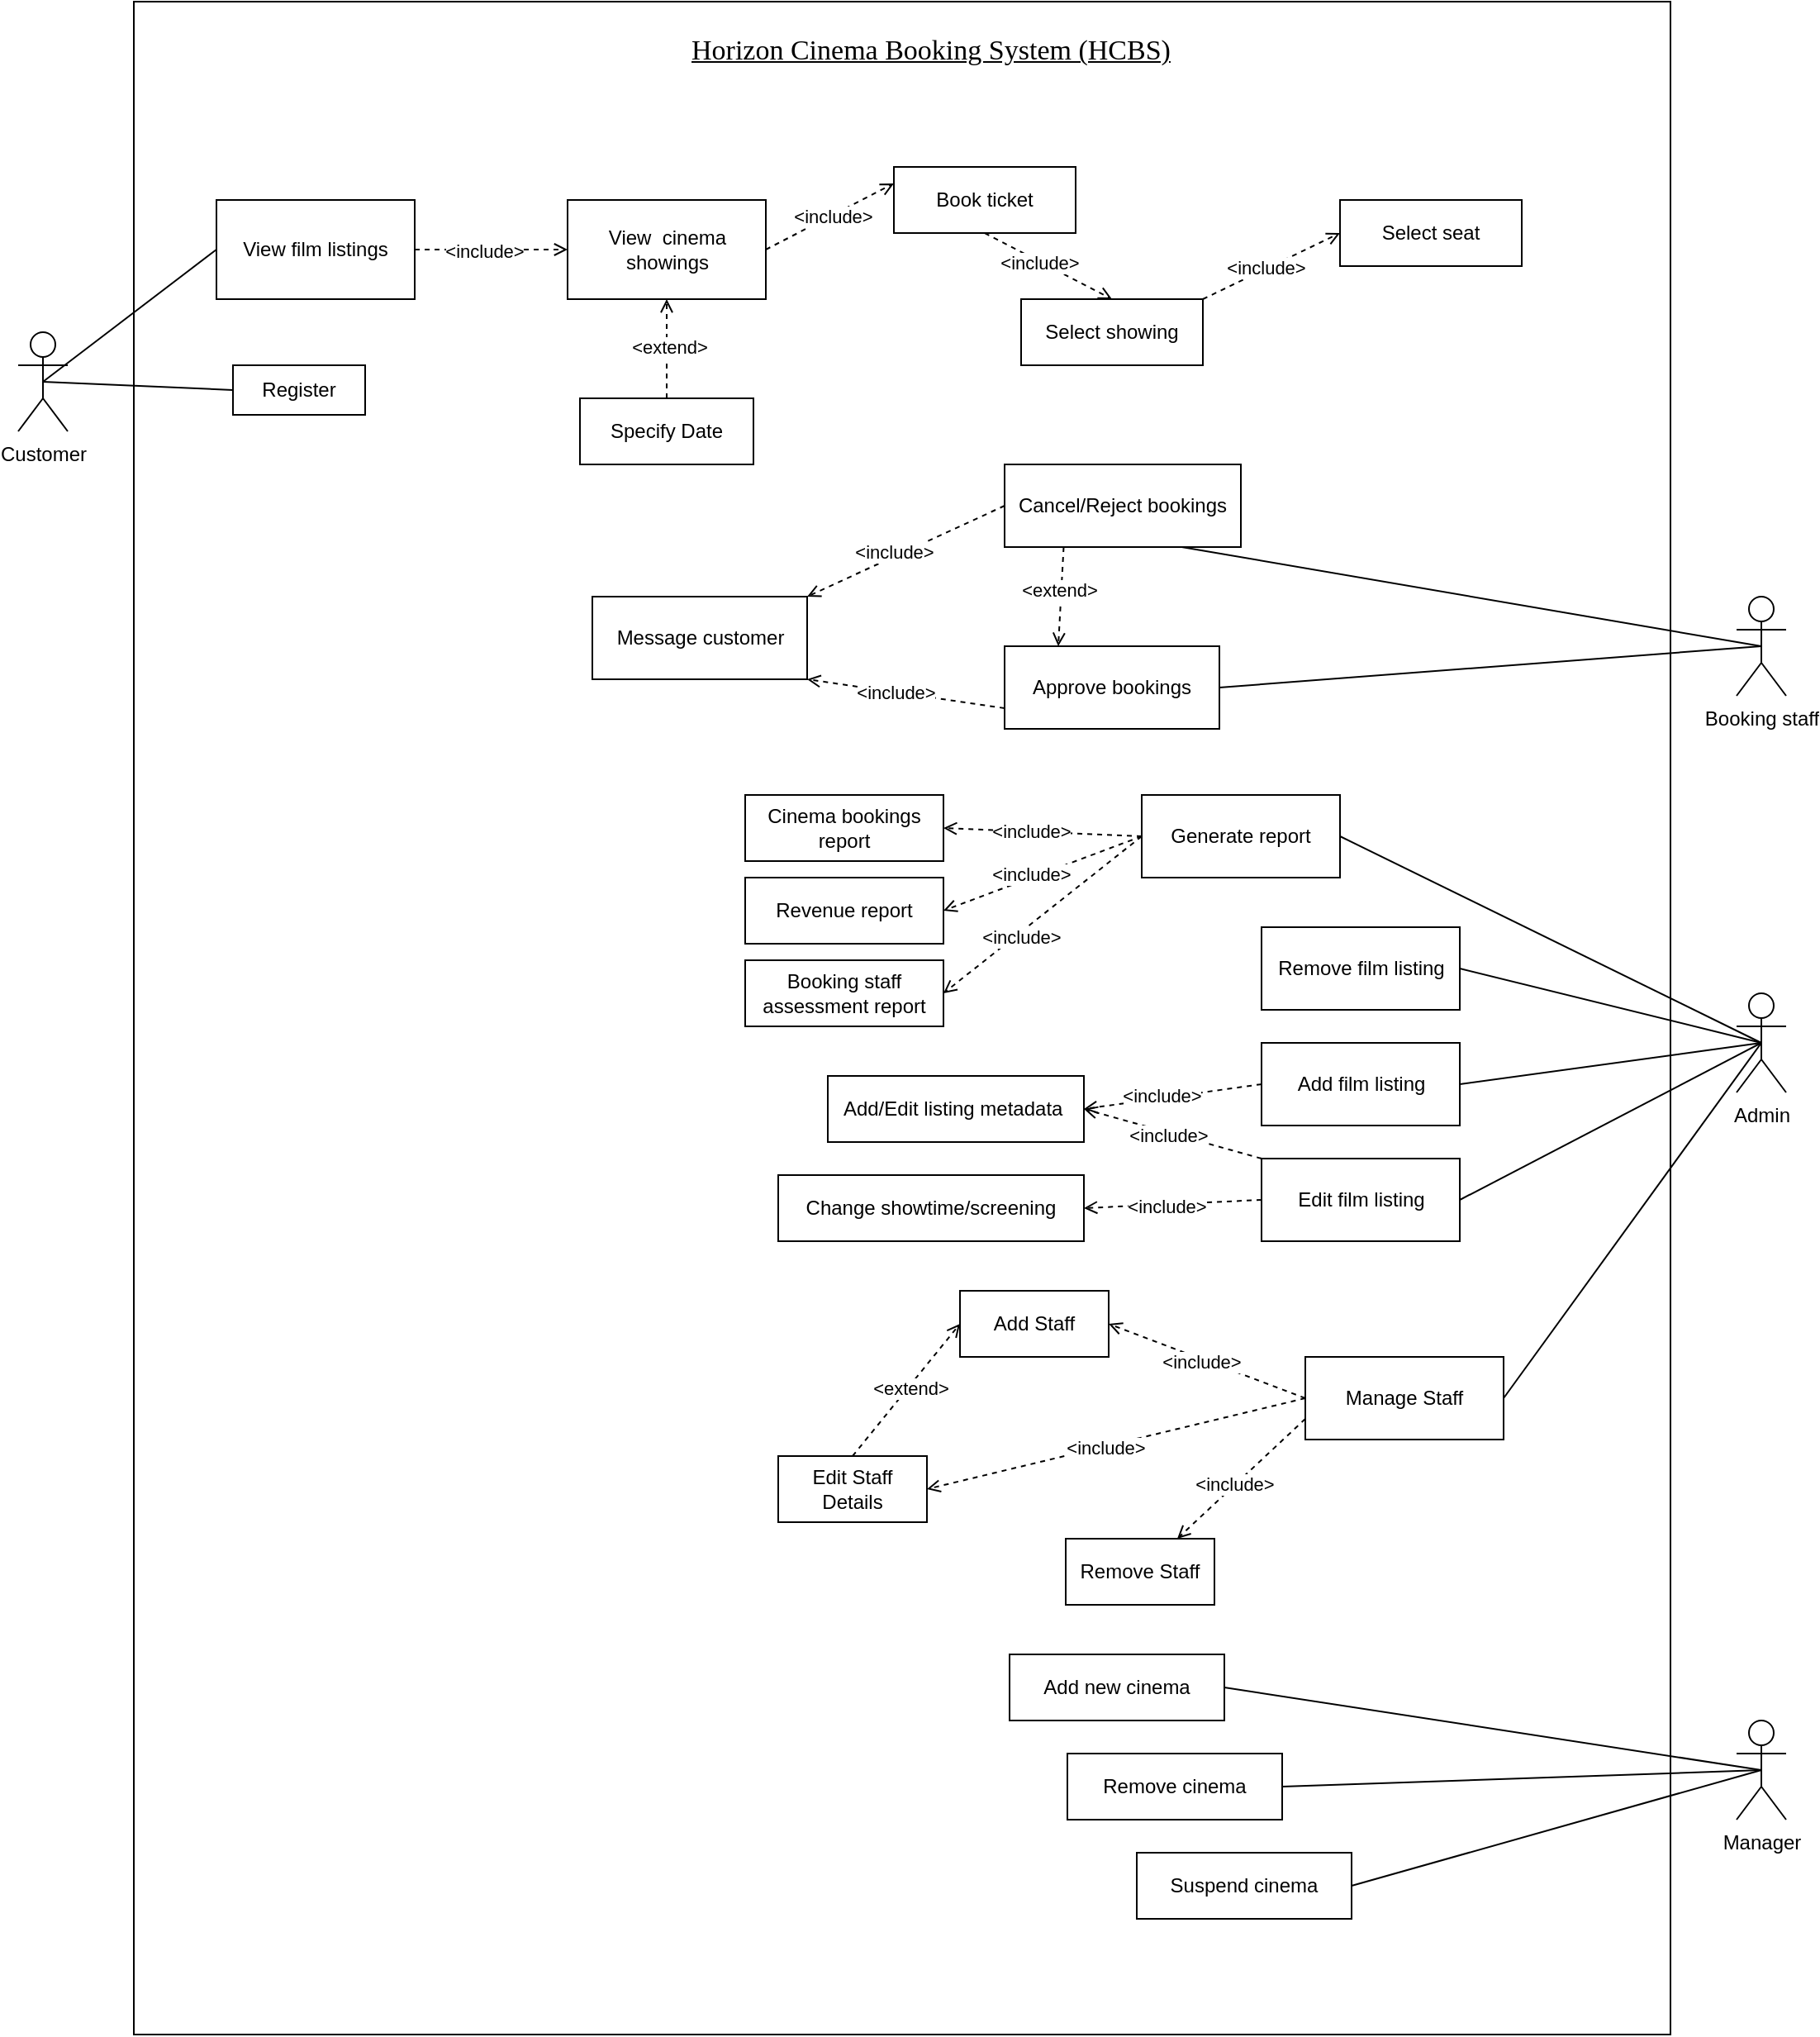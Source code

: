 <mxfile version="22.0.2" type="device">
  <diagram name="Page-1" id="Sa_1n2fV7of1TwYl7uHq">
    <mxGraphModel dx="1480" dy="877" grid="1" gridSize="10" guides="1" tooltips="1" connect="1" arrows="1" fold="1" page="1" pageScale="1" pageWidth="1654" pageHeight="2336" math="0" shadow="0">
      <root>
        <mxCell id="0" />
        <mxCell id="1" parent="0" />
        <mxCell id="8fE-LDlanEfUnEdLLY-_-12" value="" style="rounded=0;whiteSpace=wrap;html=1;fillColor=default;glass=0;shadow=0;allowArrows=0;connectable=0;rotatable=0;cloneable=0;" parent="1" vertex="1">
          <mxGeometry x="180" y="20" width="930" height="1230" as="geometry" />
        </mxCell>
        <mxCell id="3oNsu1S3PnjZd1H6bQ79-2" value="&lt;font style=&quot;font-size: 17px;&quot;&gt;Horizon Cinema Booking System (HCBS)&lt;/font&gt;" style="rounded=0;whiteSpace=wrap;html=1;fontFamily=Times New Roman;fontSize=15;fontStyle=4;fillColor=none;strokeColor=none;" parent="1" vertex="1">
          <mxGeometry x="510" y="20" width="305" height="60" as="geometry" />
        </mxCell>
        <mxCell id="3oNsu1S3PnjZd1H6bQ79-3" value="Customer" style="shape=umlActor;verticalLabelPosition=bottom;verticalAlign=top;html=1;outlineConnect=0;" parent="1" vertex="1">
          <mxGeometry x="110" y="220" width="30" height="60" as="geometry" />
        </mxCell>
        <mxCell id="8fE-LDlanEfUnEdLLY-_-3" value="View film listings" style="rounded=0;whiteSpace=wrap;html=1;" parent="1" vertex="1">
          <mxGeometry x="230" y="140" width="120" height="60" as="geometry" />
        </mxCell>
        <mxCell id="8fE-LDlanEfUnEdLLY-_-4" value="" style="endArrow=none;html=1;rounded=0;entryX=0;entryY=0.5;entryDx=0;entryDy=0;exitX=0.5;exitY=0.5;exitDx=0;exitDy=0;exitPerimeter=0;" parent="1" source="3oNsu1S3PnjZd1H6bQ79-3" target="8fE-LDlanEfUnEdLLY-_-3" edge="1">
          <mxGeometry width="50" height="50" relative="1" as="geometry">
            <mxPoint x="580" y="310" as="sourcePoint" />
            <mxPoint x="630" y="260" as="targetPoint" />
          </mxGeometry>
        </mxCell>
        <mxCell id="8fE-LDlanEfUnEdLLY-_-6" value="View&amp;nbsp; cinema showings" style="rounded=0;whiteSpace=wrap;html=1;" parent="1" vertex="1">
          <mxGeometry x="442.5" y="140" width="120" height="60" as="geometry" />
        </mxCell>
        <mxCell id="8fE-LDlanEfUnEdLLY-_-7" value="" style="html=1;labelBackgroundColor=#ffffff;startArrow=none;startFill=0;startSize=6;endArrow=open;endFill=0;endSize=6;jettySize=auto;orthogonalLoop=1;strokeWidth=1;dashed=1;fontSize=14;rounded=0;entryX=0;entryY=0.5;entryDx=0;entryDy=0;exitX=1;exitY=0.5;exitDx=0;exitDy=0;" parent="1" source="8fE-LDlanEfUnEdLLY-_-3" target="8fE-LDlanEfUnEdLLY-_-6" edge="1">
          <mxGeometry width="60" height="60" relative="1" as="geometry">
            <mxPoint x="580" y="320" as="sourcePoint" />
            <mxPoint x="640" y="260" as="targetPoint" />
          </mxGeometry>
        </mxCell>
        <mxCell id="8fE-LDlanEfUnEdLLY-_-8" value="&amp;lt;include&amp;gt;" style="edgeLabel;html=1;align=center;verticalAlign=middle;resizable=0;points=[];rotation=0;" parent="8fE-LDlanEfUnEdLLY-_-7" vertex="1" connectable="0">
          <mxGeometry x="0.034" y="-1" relative="1" as="geometry">
            <mxPoint x="-6" as="offset" />
          </mxGeometry>
        </mxCell>
        <mxCell id="8fE-LDlanEfUnEdLLY-_-14" value="Book ticket" style="rounded=0;whiteSpace=wrap;html=1;" parent="1" vertex="1">
          <mxGeometry x="640" y="120" width="110" height="40" as="geometry" />
        </mxCell>
        <mxCell id="8fE-LDlanEfUnEdLLY-_-15" value="" style="html=1;labelBackgroundColor=#ffffff;startArrow=none;startFill=0;startSize=6;endArrow=open;endFill=0;endSize=6;jettySize=auto;orthogonalLoop=1;strokeWidth=1;dashed=1;fontSize=14;rounded=0;entryX=0;entryY=0.25;entryDx=0;entryDy=0;exitX=1;exitY=0.5;exitDx=0;exitDy=0;" parent="1" source="8fE-LDlanEfUnEdLLY-_-6" target="8fE-LDlanEfUnEdLLY-_-14" edge="1">
          <mxGeometry width="60" height="60" relative="1" as="geometry">
            <mxPoint x="730" y="160" as="sourcePoint" />
            <mxPoint x="660" y="170" as="targetPoint" />
          </mxGeometry>
        </mxCell>
        <mxCell id="8fE-LDlanEfUnEdLLY-_-16" value="&amp;lt;include&amp;gt;" style="edgeLabel;html=1;align=center;verticalAlign=middle;resizable=0;points=[];" parent="8fE-LDlanEfUnEdLLY-_-15" vertex="1" connectable="0">
          <mxGeometry x="0.034" y="-1" relative="1" as="geometry">
            <mxPoint as="offset" />
          </mxGeometry>
        </mxCell>
        <mxCell id="8fE-LDlanEfUnEdLLY-_-17" value="Specify Date" style="rounded=0;whiteSpace=wrap;html=1;" parent="1" vertex="1">
          <mxGeometry x="450" y="260" width="105" height="40" as="geometry" />
        </mxCell>
        <mxCell id="8fE-LDlanEfUnEdLLY-_-18" value="" style="html=1;labelBackgroundColor=#ffffff;startArrow=none;startFill=0;startSize=6;endArrow=open;endFill=0;endSize=6;jettySize=auto;orthogonalLoop=1;strokeWidth=1;dashed=1;fontSize=14;rounded=0;exitX=0.5;exitY=0;exitDx=0;exitDy=0;entryX=0.5;entryY=1;entryDx=0;entryDy=0;" parent="1" source="8fE-LDlanEfUnEdLLY-_-17" target="8fE-LDlanEfUnEdLLY-_-6" edge="1">
          <mxGeometry width="60" height="60" relative="1" as="geometry">
            <mxPoint x="310" y="345" as="sourcePoint" />
            <mxPoint x="480" y="230" as="targetPoint" />
          </mxGeometry>
        </mxCell>
        <mxCell id="8fE-LDlanEfUnEdLLY-_-19" value="&amp;lt;extend&amp;gt;" style="edgeLabel;html=1;align=center;verticalAlign=middle;resizable=0;points=[];rotation=0;" parent="8fE-LDlanEfUnEdLLY-_-18" vertex="1" connectable="0">
          <mxGeometry x="0.034" y="-1" relative="1" as="geometry">
            <mxPoint as="offset" />
          </mxGeometry>
        </mxCell>
        <mxCell id="8fE-LDlanEfUnEdLLY-_-20" value="Select showing" style="rounded=0;whiteSpace=wrap;html=1;" parent="1" vertex="1">
          <mxGeometry x="717" y="200" width="110" height="40" as="geometry" />
        </mxCell>
        <mxCell id="8fE-LDlanEfUnEdLLY-_-21" value="" style="html=1;labelBackgroundColor=#ffffff;startArrow=none;startFill=0;startSize=6;endArrow=open;endFill=0;endSize=6;jettySize=auto;orthogonalLoop=1;strokeWidth=1;dashed=1;fontSize=14;rounded=0;entryX=0.5;entryY=0;entryDx=0;entryDy=0;exitX=0.5;exitY=1;exitDx=0;exitDy=0;" parent="1" source="8fE-LDlanEfUnEdLLY-_-14" target="8fE-LDlanEfUnEdLLY-_-20" edge="1">
          <mxGeometry width="60" height="60" relative="1" as="geometry">
            <mxPoint x="550" y="210" as="sourcePoint" />
            <mxPoint x="640" y="180" as="targetPoint" />
          </mxGeometry>
        </mxCell>
        <mxCell id="8fE-LDlanEfUnEdLLY-_-22" value="&amp;lt;include&amp;gt;" style="edgeLabel;html=1;align=center;verticalAlign=middle;resizable=0;points=[];" parent="8fE-LDlanEfUnEdLLY-_-21" vertex="1" connectable="0">
          <mxGeometry x="0.034" y="-1" relative="1" as="geometry">
            <mxPoint x="-7" y="-4" as="offset" />
          </mxGeometry>
        </mxCell>
        <mxCell id="8fE-LDlanEfUnEdLLY-_-23" value="Select seat" style="rounded=0;whiteSpace=wrap;html=1;" parent="1" vertex="1">
          <mxGeometry x="910" y="140" width="110" height="40" as="geometry" />
        </mxCell>
        <mxCell id="8fE-LDlanEfUnEdLLY-_-24" value="" style="html=1;labelBackgroundColor=#ffffff;startArrow=none;startFill=0;startSize=6;endArrow=open;endFill=0;endSize=6;jettySize=auto;orthogonalLoop=1;strokeWidth=1;dashed=1;fontSize=14;rounded=0;entryX=0;entryY=0.5;entryDx=0;entryDy=0;exitX=1;exitY=0;exitDx=0;exitDy=0;" parent="1" source="8fE-LDlanEfUnEdLLY-_-20" target="8fE-LDlanEfUnEdLLY-_-23" edge="1">
          <mxGeometry width="60" height="60" relative="1" as="geometry">
            <mxPoint x="730" y="180" as="sourcePoint" />
            <mxPoint x="810" y="140" as="targetPoint" />
          </mxGeometry>
        </mxCell>
        <mxCell id="8fE-LDlanEfUnEdLLY-_-25" value="&amp;lt;include&amp;gt;" style="edgeLabel;html=1;align=center;verticalAlign=middle;resizable=0;points=[];" parent="8fE-LDlanEfUnEdLLY-_-24" vertex="1" connectable="0">
          <mxGeometry x="0.034" y="-1" relative="1" as="geometry">
            <mxPoint x="-5" as="offset" />
          </mxGeometry>
        </mxCell>
        <mxCell id="8fE-LDlanEfUnEdLLY-_-26" value="Admin" style="shape=umlActor;verticalLabelPosition=bottom;verticalAlign=top;html=1;outlineConnect=0;" parent="1" vertex="1">
          <mxGeometry x="1150" y="620" width="30" height="60" as="geometry" />
        </mxCell>
        <mxCell id="8fE-LDlanEfUnEdLLY-_-29" value="Remove film listing" style="rounded=0;whiteSpace=wrap;html=1;" parent="1" vertex="1">
          <mxGeometry x="862.5" y="580" width="120" height="50" as="geometry" />
        </mxCell>
        <mxCell id="8fE-LDlanEfUnEdLLY-_-30" value="" style="endArrow=none;html=1;rounded=0;entryX=1;entryY=0.5;entryDx=0;entryDy=0;exitX=0.5;exitY=0.5;exitDx=0;exitDy=0;exitPerimeter=0;" parent="1" source="8fE-LDlanEfUnEdLLY-_-26" target="8fE-LDlanEfUnEdLLY-_-29" edge="1">
          <mxGeometry width="50" height="50" relative="1" as="geometry">
            <mxPoint x="150" y="249" as="sourcePoint" />
            <mxPoint x="240" y="180" as="targetPoint" />
          </mxGeometry>
        </mxCell>
        <mxCell id="8fE-LDlanEfUnEdLLY-_-31" value="Add film listing" style="rounded=0;whiteSpace=wrap;html=1;" parent="1" vertex="1">
          <mxGeometry x="862.5" y="650" width="120" height="50" as="geometry" />
        </mxCell>
        <mxCell id="8fE-LDlanEfUnEdLLY-_-32" value="" style="endArrow=none;html=1;rounded=0;entryX=1;entryY=0.5;entryDx=0;entryDy=0;exitX=0.5;exitY=0.5;exitDx=0;exitDy=0;exitPerimeter=0;" parent="1" source="8fE-LDlanEfUnEdLLY-_-26" target="8fE-LDlanEfUnEdLLY-_-31" edge="1">
          <mxGeometry width="50" height="50" relative="1" as="geometry">
            <mxPoint x="1160" y="391" as="sourcePoint" />
            <mxPoint x="1000" y="345" as="targetPoint" />
          </mxGeometry>
        </mxCell>
        <mxCell id="8fE-LDlanEfUnEdLLY-_-33" value="Edit film listing" style="rounded=0;whiteSpace=wrap;html=1;" parent="1" vertex="1">
          <mxGeometry x="862.5" y="720" width="120" height="50" as="geometry" />
        </mxCell>
        <mxCell id="8fE-LDlanEfUnEdLLY-_-34" value="" style="endArrow=none;html=1;rounded=0;entryX=1;entryY=0.5;entryDx=0;entryDy=0;exitX=0.5;exitY=0.5;exitDx=0;exitDy=0;exitPerimeter=0;" parent="1" source="8fE-LDlanEfUnEdLLY-_-26" target="8fE-LDlanEfUnEdLLY-_-33" edge="1">
          <mxGeometry width="50" height="50" relative="1" as="geometry">
            <mxPoint x="1170" y="392" as="sourcePoint" />
            <mxPoint x="1000" y="415" as="targetPoint" />
          </mxGeometry>
        </mxCell>
        <mxCell id="8fE-LDlanEfUnEdLLY-_-35" value="Add/Edit listing metadata&amp;nbsp;" style="rounded=0;whiteSpace=wrap;html=1;" parent="1" vertex="1">
          <mxGeometry x="600" y="670" width="155" height="40" as="geometry" />
        </mxCell>
        <mxCell id="8fE-LDlanEfUnEdLLY-_-36" value="" style="html=1;labelBackgroundColor=#ffffff;startArrow=none;startFill=0;startSize=6;endArrow=open;endFill=0;endSize=6;jettySize=auto;orthogonalLoop=1;strokeWidth=1;dashed=1;fontSize=14;rounded=0;entryX=1;entryY=0.5;entryDx=0;entryDy=0;exitX=0;exitY=0;exitDx=0;exitDy=0;" parent="1" source="8fE-LDlanEfUnEdLLY-_-33" target="8fE-LDlanEfUnEdLLY-_-35" edge="1">
          <mxGeometry width="60" height="60" relative="1" as="geometry">
            <mxPoint x="837" y="260" as="sourcePoint" />
            <mxPoint x="920" y="200" as="targetPoint" />
          </mxGeometry>
        </mxCell>
        <mxCell id="8fE-LDlanEfUnEdLLY-_-37" value="&amp;lt;include&amp;gt;" style="edgeLabel;html=1;align=center;verticalAlign=middle;resizable=0;points=[];" parent="8fE-LDlanEfUnEdLLY-_-36" vertex="1" connectable="0">
          <mxGeometry x="0.034" y="-1" relative="1" as="geometry">
            <mxPoint x="-2" y="2" as="offset" />
          </mxGeometry>
        </mxCell>
        <mxCell id="8fE-LDlanEfUnEdLLY-_-38" value="" style="html=1;labelBackgroundColor=#ffffff;startArrow=none;startFill=0;startSize=6;endArrow=open;endFill=0;endSize=6;jettySize=auto;orthogonalLoop=1;strokeWidth=1;dashed=1;fontSize=14;rounded=0;entryX=1;entryY=0.5;entryDx=0;entryDy=0;exitX=0;exitY=0.5;exitDx=0;exitDy=0;" parent="1" source="8fE-LDlanEfUnEdLLY-_-31" target="8fE-LDlanEfUnEdLLY-_-35" edge="1">
          <mxGeometry width="60" height="60" relative="1" as="geometry">
            <mxPoint x="880" y="505" as="sourcePoint" />
            <mxPoint x="755" y="430" as="targetPoint" />
          </mxGeometry>
        </mxCell>
        <mxCell id="8fE-LDlanEfUnEdLLY-_-39" value="&amp;lt;include&amp;gt;" style="edgeLabel;html=1;align=center;verticalAlign=middle;resizable=0;points=[];" parent="8fE-LDlanEfUnEdLLY-_-38" vertex="1" connectable="0">
          <mxGeometry x="0.034" y="-1" relative="1" as="geometry">
            <mxPoint x="-5" as="offset" />
          </mxGeometry>
        </mxCell>
        <mxCell id="8fE-LDlanEfUnEdLLY-_-40" value="Generate report" style="rounded=0;whiteSpace=wrap;html=1;" parent="1" vertex="1">
          <mxGeometry x="790" y="500" width="120" height="50" as="geometry" />
        </mxCell>
        <mxCell id="8fE-LDlanEfUnEdLLY-_-41" value="" style="endArrow=none;html=1;rounded=0;entryX=1;entryY=0.5;entryDx=0;entryDy=0;exitX=0.5;exitY=0.5;exitDx=0;exitDy=0;exitPerimeter=0;" parent="1" source="8fE-LDlanEfUnEdLLY-_-26" target="8fE-LDlanEfUnEdLLY-_-40" edge="1">
          <mxGeometry width="50" height="50" relative="1" as="geometry">
            <mxPoint x="1000" y="380" as="sourcePoint" />
            <mxPoint x="1000" y="485" as="targetPoint" />
          </mxGeometry>
        </mxCell>
        <mxCell id="8fE-LDlanEfUnEdLLY-_-42" value="Cinema bookings report" style="rounded=0;whiteSpace=wrap;html=1;" parent="1" vertex="1">
          <mxGeometry x="550" y="500" width="120" height="40" as="geometry" />
        </mxCell>
        <mxCell id="8fE-LDlanEfUnEdLLY-_-43" value="Revenue report" style="rounded=0;whiteSpace=wrap;html=1;" parent="1" vertex="1">
          <mxGeometry x="550" y="550" width="120" height="40" as="geometry" />
        </mxCell>
        <mxCell id="8fE-LDlanEfUnEdLLY-_-44" value="Booking staff assessment report" style="rounded=0;whiteSpace=wrap;html=1;" parent="1" vertex="1">
          <mxGeometry x="550" y="600" width="120" height="40" as="geometry" />
        </mxCell>
        <mxCell id="8fE-LDlanEfUnEdLLY-_-45" value="" style="html=1;labelBackgroundColor=#ffffff;startArrow=none;startFill=0;startSize=6;endArrow=open;endFill=0;endSize=6;jettySize=auto;orthogonalLoop=1;strokeWidth=1;dashed=1;fontSize=14;rounded=0;entryX=1;entryY=0.5;entryDx=0;entryDy=0;exitX=0;exitY=0.5;exitDx=0;exitDy=0;" parent="1" source="8fE-LDlanEfUnEdLLY-_-40" target="8fE-LDlanEfUnEdLLY-_-42" edge="1">
          <mxGeometry width="60" height="60" relative="1" as="geometry">
            <mxPoint x="837" y="260" as="sourcePoint" />
            <mxPoint x="920" y="200" as="targetPoint" />
          </mxGeometry>
        </mxCell>
        <mxCell id="8fE-LDlanEfUnEdLLY-_-46" value="&amp;lt;include&amp;gt;" style="edgeLabel;html=1;align=center;verticalAlign=middle;resizable=0;points=[];" parent="8fE-LDlanEfUnEdLLY-_-45" vertex="1" connectable="0">
          <mxGeometry x="0.034" y="-1" relative="1" as="geometry">
            <mxPoint x="-5" as="offset" />
          </mxGeometry>
        </mxCell>
        <mxCell id="8fE-LDlanEfUnEdLLY-_-47" value="" style="html=1;labelBackgroundColor=#ffffff;startArrow=none;startFill=0;startSize=6;endArrow=open;endFill=0;endSize=6;jettySize=auto;orthogonalLoop=1;strokeWidth=1;dashed=1;fontSize=14;rounded=0;entryX=1;entryY=0.5;entryDx=0;entryDy=0;exitX=0;exitY=0.5;exitDx=0;exitDy=0;" parent="1" source="8fE-LDlanEfUnEdLLY-_-40" target="8fE-LDlanEfUnEdLLY-_-43" edge="1">
          <mxGeometry width="60" height="60" relative="1" as="geometry">
            <mxPoint x="880" y="355" as="sourcePoint" />
            <mxPoint x="760" y="355" as="targetPoint" />
          </mxGeometry>
        </mxCell>
        <mxCell id="8fE-LDlanEfUnEdLLY-_-48" value="&amp;lt;include&amp;gt;" style="edgeLabel;html=1;align=center;verticalAlign=middle;resizable=0;points=[];" parent="8fE-LDlanEfUnEdLLY-_-47" vertex="1" connectable="0">
          <mxGeometry x="0.034" y="-1" relative="1" as="geometry">
            <mxPoint x="-5" as="offset" />
          </mxGeometry>
        </mxCell>
        <mxCell id="8fE-LDlanEfUnEdLLY-_-49" value="" style="html=1;labelBackgroundColor=#ffffff;startArrow=none;startFill=0;startSize=6;endArrow=open;endFill=0;endSize=6;jettySize=auto;orthogonalLoop=1;strokeWidth=1;dashed=1;fontSize=14;rounded=0;entryX=1;entryY=0.5;entryDx=0;entryDy=0;exitX=0;exitY=0.5;exitDx=0;exitDy=0;" parent="1" source="8fE-LDlanEfUnEdLLY-_-40" target="8fE-LDlanEfUnEdLLY-_-44" edge="1">
          <mxGeometry width="60" height="60" relative="1" as="geometry">
            <mxPoint x="880" y="355" as="sourcePoint" />
            <mxPoint x="760" y="405" as="targetPoint" />
          </mxGeometry>
        </mxCell>
        <mxCell id="8fE-LDlanEfUnEdLLY-_-50" value="&amp;lt;include&amp;gt;" style="edgeLabel;html=1;align=center;verticalAlign=middle;resizable=0;points=[];" parent="8fE-LDlanEfUnEdLLY-_-49" vertex="1" connectable="0">
          <mxGeometry x="0.034" y="-1" relative="1" as="geometry">
            <mxPoint x="-11" y="12" as="offset" />
          </mxGeometry>
        </mxCell>
        <mxCell id="8fE-LDlanEfUnEdLLY-_-52" value="Manager" style="shape=umlActor;verticalLabelPosition=bottom;verticalAlign=top;html=1;outlineConnect=0;" parent="1" vertex="1">
          <mxGeometry x="1150" y="1060" width="30" height="60" as="geometry" />
        </mxCell>
        <mxCell id="8fE-LDlanEfUnEdLLY-_-53" value="Approve bookings" style="rounded=0;whiteSpace=wrap;html=1;" parent="1" vertex="1">
          <mxGeometry x="707" y="410" width="130" height="50" as="geometry" />
        </mxCell>
        <mxCell id="8fE-LDlanEfUnEdLLY-_-54" value="" style="endArrow=none;html=1;rounded=0;entryX=1;entryY=0.5;entryDx=0;entryDy=0;exitX=0.5;exitY=0.5;exitDx=0;exitDy=0;exitPerimeter=0;" parent="1" source="8fE-LDlanEfUnEdLLY-_-72" target="8fE-LDlanEfUnEdLLY-_-53" edge="1">
          <mxGeometry width="50" height="50" relative="1" as="geometry">
            <mxPoint x="1160" y="540" as="sourcePoint" />
            <mxPoint x="920" y="535" as="targetPoint" />
          </mxGeometry>
        </mxCell>
        <mxCell id="8fE-LDlanEfUnEdLLY-_-56" value="Cancel/Reject bookings" style="rounded=0;whiteSpace=wrap;html=1;" parent="1" vertex="1">
          <mxGeometry x="707" y="300" width="143" height="50" as="geometry" />
        </mxCell>
        <mxCell id="8fE-LDlanEfUnEdLLY-_-59" value="" style="endArrow=none;html=1;rounded=0;entryX=0.75;entryY=1;entryDx=0;entryDy=0;exitX=0.5;exitY=0.5;exitDx=0;exitDy=0;exitPerimeter=0;" parent="1" source="8fE-LDlanEfUnEdLLY-_-72" target="8fE-LDlanEfUnEdLLY-_-56" edge="1">
          <mxGeometry width="50" height="50" relative="1" as="geometry">
            <mxPoint x="1188" y="640" as="sourcePoint" />
            <mxPoint x="847" y="435" as="targetPoint" />
          </mxGeometry>
        </mxCell>
        <mxCell id="8fE-LDlanEfUnEdLLY-_-60" value="" style="html=1;labelBackgroundColor=#ffffff;startArrow=none;startFill=0;startSize=6;endArrow=open;endFill=0;endSize=6;jettySize=auto;orthogonalLoop=1;strokeWidth=1;dashed=1;fontSize=14;rounded=0;exitX=0.25;exitY=1;exitDx=0;exitDy=0;entryX=0.25;entryY=0;entryDx=0;entryDy=0;" parent="1" source="8fE-LDlanEfUnEdLLY-_-56" target="8fE-LDlanEfUnEdLLY-_-53" edge="1">
          <mxGeometry width="60" height="60" relative="1" as="geometry">
            <mxPoint x="520" y="270" as="sourcePoint" />
            <mxPoint x="520" y="210" as="targetPoint" />
          </mxGeometry>
        </mxCell>
        <mxCell id="8fE-LDlanEfUnEdLLY-_-61" value="&amp;lt;extend&amp;gt;" style="edgeLabel;html=1;align=center;verticalAlign=middle;resizable=0;points=[];rotation=0;" parent="8fE-LDlanEfUnEdLLY-_-60" vertex="1" connectable="0">
          <mxGeometry x="0.034" y="-1" relative="1" as="geometry">
            <mxPoint y="-5" as="offset" />
          </mxGeometry>
        </mxCell>
        <mxCell id="8fE-LDlanEfUnEdLLY-_-62" value="Message customer" style="rounded=0;whiteSpace=wrap;html=1;" parent="1" vertex="1">
          <mxGeometry x="457.5" y="380" width="130" height="50" as="geometry" />
        </mxCell>
        <mxCell id="8fE-LDlanEfUnEdLLY-_-65" value="" style="html=1;labelBackgroundColor=#ffffff;startArrow=none;startFill=0;startSize=6;endArrow=open;endFill=0;endSize=6;jettySize=auto;orthogonalLoop=1;strokeWidth=1;dashed=1;fontSize=14;rounded=0;entryX=1;entryY=1;entryDx=0;entryDy=0;exitX=0;exitY=0.75;exitDx=0;exitDy=0;" parent="1" source="8fE-LDlanEfUnEdLLY-_-53" target="8fE-LDlanEfUnEdLLY-_-62" edge="1">
          <mxGeometry width="60" height="60" relative="1" as="geometry">
            <mxPoint x="707" y="460" as="sourcePoint" />
            <mxPoint x="680" y="530" as="targetPoint" />
          </mxGeometry>
        </mxCell>
        <mxCell id="8fE-LDlanEfUnEdLLY-_-66" value="&amp;lt;include&amp;gt;" style="edgeLabel;html=1;align=center;verticalAlign=middle;resizable=0;points=[];" parent="8fE-LDlanEfUnEdLLY-_-65" vertex="1" connectable="0">
          <mxGeometry x="0.034" y="-1" relative="1" as="geometry">
            <mxPoint x="-5" as="offset" />
          </mxGeometry>
        </mxCell>
        <mxCell id="8fE-LDlanEfUnEdLLY-_-67" value="" style="html=1;labelBackgroundColor=#ffffff;startArrow=none;startFill=0;startSize=6;endArrow=open;endFill=0;endSize=6;jettySize=auto;orthogonalLoop=1;strokeWidth=1;dashed=1;fontSize=14;rounded=0;entryX=1;entryY=0;entryDx=0;entryDy=0;exitX=0;exitY=0.5;exitDx=0;exitDy=0;" parent="1" source="8fE-LDlanEfUnEdLLY-_-56" target="8fE-LDlanEfUnEdLLY-_-62" edge="1">
          <mxGeometry width="60" height="60" relative="1" as="geometry">
            <mxPoint x="717" y="445" as="sourcePoint" />
            <mxPoint x="640" y="405" as="targetPoint" />
          </mxGeometry>
        </mxCell>
        <mxCell id="8fE-LDlanEfUnEdLLY-_-68" value="&amp;lt;include&amp;gt;" style="edgeLabel;html=1;align=center;verticalAlign=middle;resizable=0;points=[];" parent="8fE-LDlanEfUnEdLLY-_-67" vertex="1" connectable="0">
          <mxGeometry x="0.034" y="-1" relative="1" as="geometry">
            <mxPoint x="-5" as="offset" />
          </mxGeometry>
        </mxCell>
        <mxCell id="8fE-LDlanEfUnEdLLY-_-70" value="Add new cinema" style="rounded=0;whiteSpace=wrap;html=1;" parent="1" vertex="1">
          <mxGeometry x="710" y="1020" width="130" height="40" as="geometry" />
        </mxCell>
        <mxCell id="8fE-LDlanEfUnEdLLY-_-71" value="" style="endArrow=none;html=1;rounded=0;entryX=1;entryY=0.5;entryDx=0;entryDy=0;exitX=0.5;exitY=0.5;exitDx=0;exitDy=0;exitPerimeter=0;" parent="1" source="8fE-LDlanEfUnEdLLY-_-52" target="8fE-LDlanEfUnEdLLY-_-70" edge="1">
          <mxGeometry width="50" height="50" relative="1" as="geometry">
            <mxPoint x="1188" y="600" as="sourcePoint" />
            <mxPoint x="993" y="755" as="targetPoint" />
          </mxGeometry>
        </mxCell>
        <mxCell id="8fE-LDlanEfUnEdLLY-_-72" value="Booking staff" style="shape=umlActor;verticalLabelPosition=bottom;verticalAlign=top;html=1;outlineConnect=0;" parent="1" vertex="1">
          <mxGeometry x="1150" y="380" width="30" height="60" as="geometry" />
        </mxCell>
        <mxCell id="8fE-LDlanEfUnEdLLY-_-74" value="Change showtime/screening" style="rounded=0;whiteSpace=wrap;html=1;" parent="1" vertex="1">
          <mxGeometry x="570" y="730" width="185" height="40" as="geometry" />
        </mxCell>
        <mxCell id="8fE-LDlanEfUnEdLLY-_-75" value="" style="html=1;labelBackgroundColor=#ffffff;startArrow=none;startFill=0;startSize=6;endArrow=open;endFill=0;endSize=6;jettySize=auto;orthogonalLoop=1;strokeWidth=1;dashed=1;fontSize=14;rounded=0;entryX=1;entryY=0.5;entryDx=0;entryDy=0;exitX=0;exitY=0.5;exitDx=0;exitDy=0;" parent="1" source="8fE-LDlanEfUnEdLLY-_-33" target="8fE-LDlanEfUnEdLLY-_-74" edge="1">
          <mxGeometry width="60" height="60" relative="1" as="geometry">
            <mxPoint x="873" y="755" as="sourcePoint" />
            <mxPoint x="765" y="700" as="targetPoint" />
          </mxGeometry>
        </mxCell>
        <mxCell id="8fE-LDlanEfUnEdLLY-_-76" value="&amp;lt;include&amp;gt;" style="edgeLabel;html=1;align=center;verticalAlign=middle;resizable=0;points=[];" parent="8fE-LDlanEfUnEdLLY-_-75" vertex="1" connectable="0">
          <mxGeometry x="0.034" y="-1" relative="1" as="geometry">
            <mxPoint x="-2" y="2" as="offset" />
          </mxGeometry>
        </mxCell>
        <mxCell id="8fE-LDlanEfUnEdLLY-_-77" value="Remove cinema" style="rounded=0;whiteSpace=wrap;html=1;" parent="1" vertex="1">
          <mxGeometry x="745" y="1080" width="130" height="40" as="geometry" />
        </mxCell>
        <mxCell id="8fE-LDlanEfUnEdLLY-_-78" value="" style="endArrow=none;html=1;rounded=0;entryX=1;entryY=0.5;entryDx=0;entryDy=0;exitX=0.5;exitY=0.5;exitDx=0;exitDy=0;exitPerimeter=0;" parent="1" source="8fE-LDlanEfUnEdLLY-_-52" target="8fE-LDlanEfUnEdLLY-_-77" edge="1">
          <mxGeometry width="50" height="50" relative="1" as="geometry">
            <mxPoint x="1195" y="880" as="sourcePoint" />
            <mxPoint x="967" y="840" as="targetPoint" />
          </mxGeometry>
        </mxCell>
        <mxCell id="8fE-LDlanEfUnEdLLY-_-79" value="Suspend cinema" style="rounded=0;whiteSpace=wrap;html=1;" parent="1" vertex="1">
          <mxGeometry x="787" y="1140" width="130" height="40" as="geometry" />
        </mxCell>
        <mxCell id="8fE-LDlanEfUnEdLLY-_-80" value="" style="endArrow=none;html=1;rounded=0;entryX=1;entryY=0.5;entryDx=0;entryDy=0;exitX=0.5;exitY=0.5;exitDx=0;exitDy=0;exitPerimeter=0;" parent="1" source="8fE-LDlanEfUnEdLLY-_-52" target="8fE-LDlanEfUnEdLLY-_-79" edge="1">
          <mxGeometry width="50" height="50" relative="1" as="geometry">
            <mxPoint x="1202.5" y="890" as="sourcePoint" />
            <mxPoint x="887.5" y="900" as="targetPoint" />
          </mxGeometry>
        </mxCell>
        <mxCell id="zhOxxgzZ7CisYYkk2xpm-1" value="Manage Staff" style="rounded=0;whiteSpace=wrap;html=1;" parent="1" vertex="1">
          <mxGeometry x="889" y="840" width="120" height="50" as="geometry" />
        </mxCell>
        <mxCell id="zhOxxgzZ7CisYYkk2xpm-2" value="" style="endArrow=none;html=1;rounded=0;entryX=1;entryY=0.5;entryDx=0;entryDy=0;exitX=0.5;exitY=0.5;exitDx=0;exitDy=0;exitPerimeter=0;" parent="1" source="8fE-LDlanEfUnEdLLY-_-26" target="zhOxxgzZ7CisYYkk2xpm-1" edge="1">
          <mxGeometry width="50" height="50" relative="1" as="geometry">
            <mxPoint x="1188" y="600" as="sourcePoint" />
            <mxPoint x="993" y="755" as="targetPoint" />
          </mxGeometry>
        </mxCell>
        <mxCell id="zhOxxgzZ7CisYYkk2xpm-3" value="Add Staff" style="rounded=0;whiteSpace=wrap;html=1;" parent="1" vertex="1">
          <mxGeometry x="680" y="800" width="90" height="40" as="geometry" />
        </mxCell>
        <mxCell id="zhOxxgzZ7CisYYkk2xpm-4" value="Edit Staff Details" style="rounded=0;whiteSpace=wrap;html=1;" parent="1" vertex="1">
          <mxGeometry x="570" y="900" width="90" height="40" as="geometry" />
        </mxCell>
        <mxCell id="zhOxxgzZ7CisYYkk2xpm-6" value="Remove Staff" style="rounded=0;whiteSpace=wrap;html=1;" parent="1" vertex="1">
          <mxGeometry x="744" y="950" width="90" height="40" as="geometry" />
        </mxCell>
        <mxCell id="zhOxxgzZ7CisYYkk2xpm-7" value="" style="html=1;labelBackgroundColor=#ffffff;startArrow=none;startFill=0;startSize=6;endArrow=open;endFill=0;endSize=6;jettySize=auto;orthogonalLoop=1;strokeWidth=1;dashed=1;fontSize=14;rounded=0;entryX=1;entryY=0.5;entryDx=0;entryDy=0;exitX=0;exitY=0.5;exitDx=0;exitDy=0;" parent="1" source="zhOxxgzZ7CisYYkk2xpm-1" target="zhOxxgzZ7CisYYkk2xpm-3" edge="1">
          <mxGeometry width="60" height="60" relative="1" as="geometry">
            <mxPoint x="873" y="730" as="sourcePoint" />
            <mxPoint x="765" y="700" as="targetPoint" />
          </mxGeometry>
        </mxCell>
        <mxCell id="zhOxxgzZ7CisYYkk2xpm-8" value="&amp;lt;include&amp;gt;" style="edgeLabel;html=1;align=center;verticalAlign=middle;resizable=0;points=[];" parent="zhOxxgzZ7CisYYkk2xpm-7" vertex="1" connectable="0">
          <mxGeometry x="0.034" y="-1" relative="1" as="geometry">
            <mxPoint x="-2" y="2" as="offset" />
          </mxGeometry>
        </mxCell>
        <mxCell id="zhOxxgzZ7CisYYkk2xpm-9" value="" style="html=1;labelBackgroundColor=#ffffff;startArrow=none;startFill=0;startSize=6;endArrow=open;endFill=0;endSize=6;jettySize=auto;orthogonalLoop=1;strokeWidth=1;dashed=1;fontSize=14;rounded=0;entryX=0.75;entryY=0;entryDx=0;entryDy=0;exitX=0;exitY=0.75;exitDx=0;exitDy=0;" parent="1" source="zhOxxgzZ7CisYYkk2xpm-1" target="zhOxxgzZ7CisYYkk2xpm-6" edge="1">
          <mxGeometry width="60" height="60" relative="1" as="geometry">
            <mxPoint x="883" y="740" as="sourcePoint" />
            <mxPoint x="775" y="710" as="targetPoint" />
          </mxGeometry>
        </mxCell>
        <mxCell id="zhOxxgzZ7CisYYkk2xpm-10" value="&amp;lt;include&amp;gt;" style="edgeLabel;html=1;align=center;verticalAlign=middle;resizable=0;points=[];" parent="zhOxxgzZ7CisYYkk2xpm-9" vertex="1" connectable="0">
          <mxGeometry x="0.034" y="-1" relative="1" as="geometry">
            <mxPoint x="-2" y="2" as="offset" />
          </mxGeometry>
        </mxCell>
        <mxCell id="zhOxxgzZ7CisYYkk2xpm-11" value="" style="html=1;labelBackgroundColor=#ffffff;startArrow=none;startFill=0;startSize=6;endArrow=open;endFill=0;endSize=6;jettySize=auto;orthogonalLoop=1;strokeWidth=1;dashed=1;fontSize=14;rounded=0;entryX=1;entryY=0.5;entryDx=0;entryDy=0;exitX=0;exitY=0.5;exitDx=0;exitDy=0;" parent="1" source="zhOxxgzZ7CisYYkk2xpm-1" target="zhOxxgzZ7CisYYkk2xpm-4" edge="1">
          <mxGeometry width="60" height="60" relative="1" as="geometry">
            <mxPoint x="899" y="888" as="sourcePoint" />
            <mxPoint x="822" y="960" as="targetPoint" />
          </mxGeometry>
        </mxCell>
        <mxCell id="zhOxxgzZ7CisYYkk2xpm-12" value="&amp;lt;include&amp;gt;" style="edgeLabel;html=1;align=center;verticalAlign=middle;resizable=0;points=[];" parent="zhOxxgzZ7CisYYkk2xpm-11" vertex="1" connectable="0">
          <mxGeometry x="0.034" y="-1" relative="1" as="geometry">
            <mxPoint x="-2" y="2" as="offset" />
          </mxGeometry>
        </mxCell>
        <mxCell id="zhOxxgzZ7CisYYkk2xpm-13" value="" style="html=1;labelBackgroundColor=#ffffff;startArrow=none;startFill=0;startSize=6;endArrow=open;endFill=0;endSize=6;jettySize=auto;orthogonalLoop=1;strokeWidth=1;dashed=1;fontSize=14;rounded=0;exitX=0.5;exitY=0;exitDx=0;exitDy=0;entryX=0;entryY=0.5;entryDx=0;entryDy=0;" parent="1" source="zhOxxgzZ7CisYYkk2xpm-4" target="zhOxxgzZ7CisYYkk2xpm-3" edge="1">
          <mxGeometry width="60" height="60" relative="1" as="geometry">
            <mxPoint x="442.5" y="610" as="sourcePoint" />
            <mxPoint x="442.5" y="550" as="targetPoint" />
          </mxGeometry>
        </mxCell>
        <mxCell id="zhOxxgzZ7CisYYkk2xpm-14" value="&amp;lt;extend&amp;gt;" style="edgeLabel;html=1;align=center;verticalAlign=middle;resizable=0;points=[];rotation=0;" parent="zhOxxgzZ7CisYYkk2xpm-13" vertex="1" connectable="0">
          <mxGeometry x="0.034" y="-1" relative="1" as="geometry">
            <mxPoint as="offset" />
          </mxGeometry>
        </mxCell>
        <mxCell id="ej1Yoef_JmoXPKwh5RmP-1" value="Register" style="rounded=0;whiteSpace=wrap;html=1;" vertex="1" parent="1">
          <mxGeometry x="240" y="240" width="80" height="30" as="geometry" />
        </mxCell>
        <mxCell id="ej1Yoef_JmoXPKwh5RmP-2" value="" style="endArrow=none;html=1;rounded=0;entryX=0;entryY=0.5;entryDx=0;entryDy=0;exitX=0.5;exitY=0.5;exitDx=0;exitDy=0;exitPerimeter=0;" edge="1" parent="1" source="3oNsu1S3PnjZd1H6bQ79-3" target="ej1Yoef_JmoXPKwh5RmP-1">
          <mxGeometry width="50" height="50" relative="1" as="geometry">
            <mxPoint x="150" y="249" as="sourcePoint" />
            <mxPoint x="240" y="180" as="targetPoint" />
          </mxGeometry>
        </mxCell>
      </root>
    </mxGraphModel>
  </diagram>
</mxfile>
